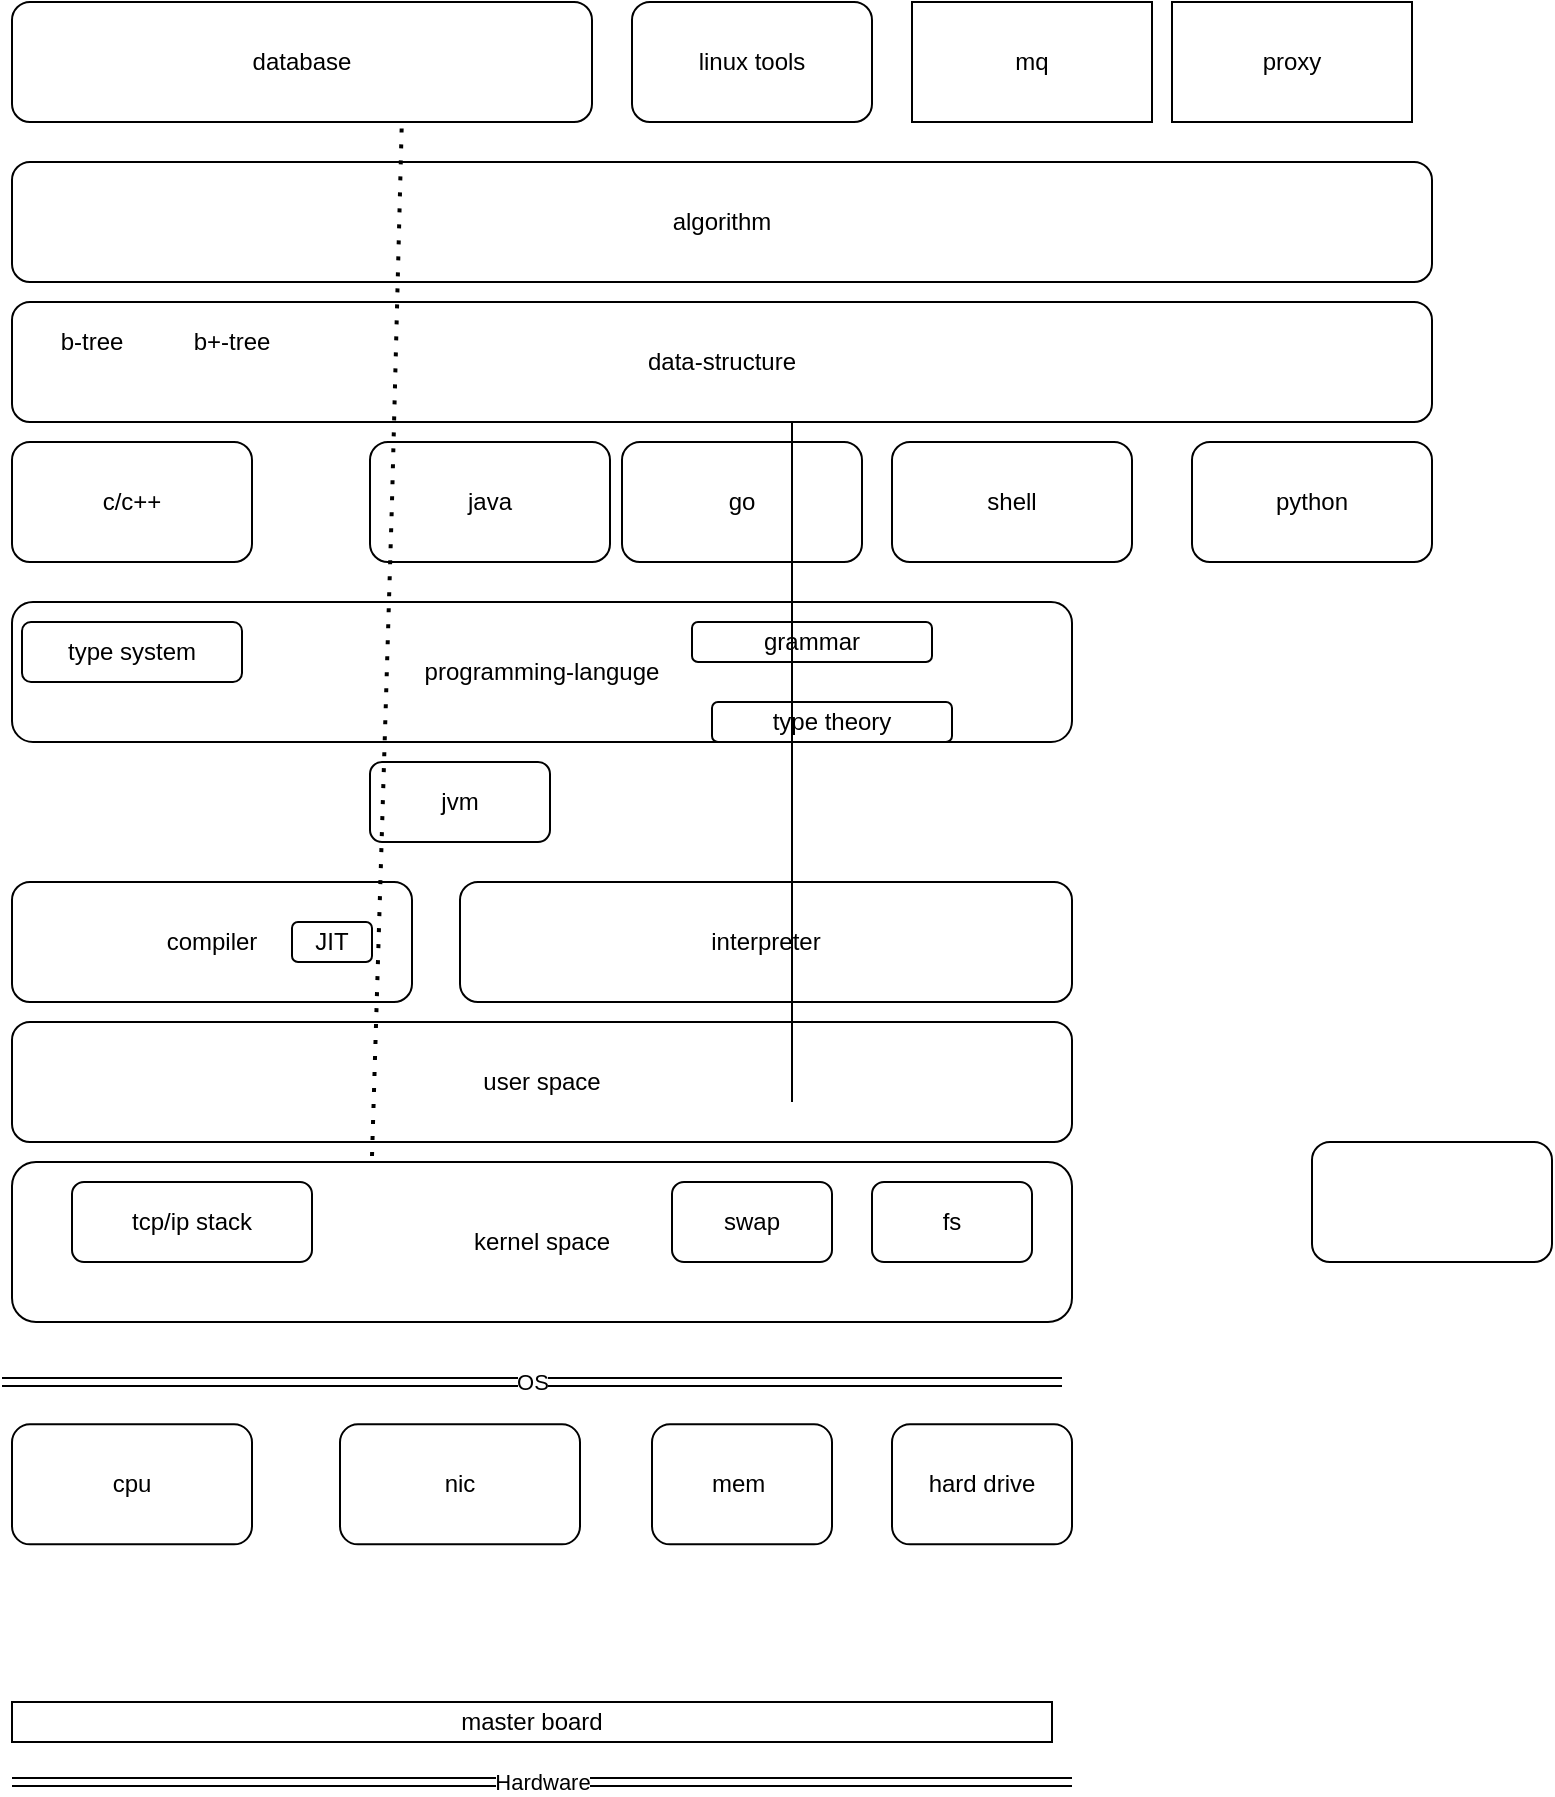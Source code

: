 <mxfile version="13.7.3" type="device"><diagram id="-sZskjx_YkEiCmsH8lzn" name="第 1 页"><mxGraphModel dx="1301" dy="2094" grid="1" gridSize="10" guides="1" tooltips="1" connect="1" arrows="1" fold="1" page="1" pageScale="1" pageWidth="827" pageHeight="1169" math="0" shadow="0"><root><mxCell id="0"/><mxCell id="1" parent="0"/><mxCell id="j-Ja82T9E45BRWK58de9-9" value="kernel space" style="rounded=1;whiteSpace=wrap;html=1;" vertex="1" parent="1"><mxGeometry x="190" y="330" width="530" height="80" as="geometry"/></mxCell><mxCell id="j-Ja82T9E45BRWK58de9-1" value="fs" style="rounded=1;whiteSpace=wrap;html=1;" vertex="1" parent="1"><mxGeometry x="620" y="340" width="80" height="40" as="geometry"/></mxCell><mxCell id="j-Ja82T9E45BRWK58de9-2" value="nic" style="rounded=1;whiteSpace=wrap;html=1;" vertex="1" parent="1"><mxGeometry x="354" y="461.18" width="120" height="60" as="geometry"/></mxCell><mxCell id="j-Ja82T9E45BRWK58de9-3" value="mem&amp;nbsp;" style="rounded=1;whiteSpace=wrap;html=1;" vertex="1" parent="1"><mxGeometry x="510" y="461.18" width="90" height="60" as="geometry"/></mxCell><mxCell id="j-Ja82T9E45BRWK58de9-6" value="cpu" style="rounded=1;whiteSpace=wrap;html=1;" vertex="1" parent="1"><mxGeometry x="190" y="461.18" width="120" height="60" as="geometry"/></mxCell><mxCell id="j-Ja82T9E45BRWK58de9-10" value="hard drive" style="rounded=1;whiteSpace=wrap;html=1;" vertex="1" parent="1"><mxGeometry x="630" y="461.18" width="90" height="60" as="geometry"/></mxCell><mxCell id="j-Ja82T9E45BRWK58de9-11" value="master board" style="rounded=0;whiteSpace=wrap;html=1;" vertex="1" parent="1"><mxGeometry x="190" y="600" width="520" height="20" as="geometry"/></mxCell><mxCell id="j-Ja82T9E45BRWK58de9-14" value="user space" style="rounded=1;whiteSpace=wrap;html=1;" vertex="1" parent="1"><mxGeometry x="190" y="260" width="530" height="60" as="geometry"/></mxCell><mxCell id="j-Ja82T9E45BRWK58de9-16" value="programming-languge" style="rounded=1;whiteSpace=wrap;html=1;" vertex="1" parent="1"><mxGeometry x="190" y="50" width="530" height="70" as="geometry"/></mxCell><mxCell id="j-Ja82T9E45BRWK58de9-17" value="compiler" style="rounded=1;whiteSpace=wrap;html=1;" vertex="1" parent="1"><mxGeometry x="190" y="190" width="200" height="60" as="geometry"/></mxCell><mxCell id="j-Ja82T9E45BRWK58de9-18" value="interpreter" style="rounded=1;whiteSpace=wrap;html=1;" vertex="1" parent="1"><mxGeometry x="414" y="190" width="306" height="60" as="geometry"/></mxCell><mxCell id="j-Ja82T9E45BRWK58de9-19" value="swap" style="rounded=1;whiteSpace=wrap;html=1;" vertex="1" parent="1"><mxGeometry x="520" y="340" width="80" height="40" as="geometry"/></mxCell><mxCell id="j-Ja82T9E45BRWK58de9-20" value="tcp/ip stack" style="rounded=1;whiteSpace=wrap;html=1;" vertex="1" parent="1"><mxGeometry x="220" y="340" width="120" height="40" as="geometry"/></mxCell><mxCell id="j-Ja82T9E45BRWK58de9-28" value="type system" style="rounded=1;whiteSpace=wrap;html=1;" vertex="1" parent="1"><mxGeometry x="195" y="60" width="110" height="30" as="geometry"/></mxCell><mxCell id="j-Ja82T9E45BRWK58de9-29" value="type theory" style="rounded=1;whiteSpace=wrap;html=1;" vertex="1" parent="1"><mxGeometry x="540" y="100" width="120" height="20" as="geometry"/></mxCell><mxCell id="j-Ja82T9E45BRWK58de9-30" value="grammar" style="rounded=1;whiteSpace=wrap;html=1;" vertex="1" parent="1"><mxGeometry x="530" y="60" width="120" height="20" as="geometry"/></mxCell><mxCell id="j-Ja82T9E45BRWK58de9-31" value="database" style="rounded=1;whiteSpace=wrap;html=1;" vertex="1" parent="1"><mxGeometry x="190" y="-250" width="290" height="60" as="geometry"/></mxCell><mxCell id="j-Ja82T9E45BRWK58de9-32" value="jvm" style="rounded=1;whiteSpace=wrap;html=1;" vertex="1" parent="1"><mxGeometry x="369" y="130" width="90" height="40" as="geometry"/></mxCell><mxCell id="j-Ja82T9E45BRWK58de9-33" value="linux tools" style="rounded=1;whiteSpace=wrap;html=1;" vertex="1" parent="1"><mxGeometry x="500" y="-250" width="120" height="60" as="geometry"/></mxCell><mxCell id="j-Ja82T9E45BRWK58de9-34" value="c/c++" style="rounded=1;whiteSpace=wrap;html=1;" vertex="1" parent="1"><mxGeometry x="190" y="-30" width="120" height="60" as="geometry"/></mxCell><mxCell id="j-Ja82T9E45BRWK58de9-35" value="java" style="rounded=1;whiteSpace=wrap;html=1;" vertex="1" parent="1"><mxGeometry x="369" y="-30" width="120" height="60" as="geometry"/></mxCell><mxCell id="j-Ja82T9E45BRWK58de9-36" value="go" style="rounded=1;whiteSpace=wrap;html=1;" vertex="1" parent="1"><mxGeometry x="495" y="-30" width="120" height="60" as="geometry"/></mxCell><mxCell id="j-Ja82T9E45BRWK58de9-37" value="shell" style="rounded=1;whiteSpace=wrap;html=1;" vertex="1" parent="1"><mxGeometry x="630" y="-30" width="120" height="60" as="geometry"/></mxCell><mxCell id="j-Ja82T9E45BRWK58de9-38" value="python" style="rounded=1;whiteSpace=wrap;html=1;" vertex="1" parent="1"><mxGeometry x="780" y="-30" width="120" height="60" as="geometry"/></mxCell><mxCell id="j-Ja82T9E45BRWK58de9-39" value="" style="endArrow=none;html=1;" edge="1" parent="1"><mxGeometry width="50" height="50" relative="1" as="geometry"><mxPoint x="580" y="300" as="sourcePoint"/><mxPoint x="580" y="-40" as="targetPoint"/></mxGeometry></mxCell><mxCell id="j-Ja82T9E45BRWK58de9-40" value="data-structure" style="rounded=1;whiteSpace=wrap;html=1;" vertex="1" parent="1"><mxGeometry x="190" y="-100" width="710" height="60" as="geometry"/></mxCell><mxCell id="j-Ja82T9E45BRWK58de9-41" value="algorithm" style="rounded=1;whiteSpace=wrap;html=1;" vertex="1" parent="1"><mxGeometry x="190" y="-170" width="710" height="60" as="geometry"/></mxCell><mxCell id="j-Ja82T9E45BRWK58de9-42" value="mq" style="rounded=1;whiteSpace=wrap;html=1;arcSize=0;" vertex="1" parent="1"><mxGeometry x="640" y="-250" width="120" height="60" as="geometry"/></mxCell><mxCell id="j-Ja82T9E45BRWK58de9-43" value="proxy" style="rounded=1;whiteSpace=wrap;html=1;arcSize=0;" vertex="1" parent="1"><mxGeometry x="770" y="-250" width="120" height="60" as="geometry"/></mxCell><mxCell id="j-Ja82T9E45BRWK58de9-44" value="JIT" style="rounded=1;whiteSpace=wrap;html=1;" vertex="1" parent="1"><mxGeometry x="330" y="210" width="40" height="20" as="geometry"/></mxCell><mxCell id="j-Ja82T9E45BRWK58de9-45" value="" style="endArrow=none;dashed=1;html=1;dashPattern=1 3;strokeWidth=2;entryX=0.672;entryY=1.017;entryDx=0;entryDy=0;entryPerimeter=0;" edge="1" parent="1" target="j-Ja82T9E45BRWK58de9-31"><mxGeometry width="50" height="50" relative="1" as="geometry"><mxPoint x="370" y="327" as="sourcePoint"/><mxPoint x="410" y="-106" as="targetPoint"/><Array as="points"><mxPoint x="380"/></Array></mxGeometry></mxCell><mxCell id="j-Ja82T9E45BRWK58de9-46" value="Hardware" style="shape=link;html=1;" edge="1" parent="1"><mxGeometry width="100" relative="1" as="geometry"><mxPoint x="190" y="640" as="sourcePoint"/><mxPoint x="720" y="640" as="targetPoint"/></mxGeometry></mxCell><mxCell id="j-Ja82T9E45BRWK58de9-47" value="OS" style="shape=link;html=1;" edge="1" parent="1"><mxGeometry width="100" relative="1" as="geometry"><mxPoint x="185" y="440" as="sourcePoint"/><mxPoint x="715" y="440" as="targetPoint"/></mxGeometry></mxCell><mxCell id="j-Ja82T9E45BRWK58de9-48" value="" style="rounded=1;whiteSpace=wrap;html=1;" vertex="1" parent="1"><mxGeometry x="840" y="320" width="120" height="60" as="geometry"/></mxCell><mxCell id="j-Ja82T9E45BRWK58de9-49" value="b-tree" style="text;html=1;strokeColor=none;fillColor=none;align=center;verticalAlign=middle;whiteSpace=wrap;rounded=0;" vertex="1" parent="1"><mxGeometry x="210" y="-90" width="40" height="20" as="geometry"/></mxCell><mxCell id="j-Ja82T9E45BRWK58de9-50" value="b+-tree" style="text;html=1;strokeColor=none;fillColor=none;align=center;verticalAlign=middle;whiteSpace=wrap;rounded=0;" vertex="1" parent="1"><mxGeometry x="270" y="-90" width="60" height="20" as="geometry"/></mxCell></root></mxGraphModel></diagram></mxfile>